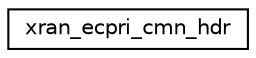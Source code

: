 digraph "Graphical Class Hierarchy"
{
 // LATEX_PDF_SIZE
  edge [fontname="Helvetica",fontsize="10",labelfontname="Helvetica",labelfontsize="10"];
  node [fontname="Helvetica",fontsize="10",shape=record];
  rankdir="LR";
  Node0 [label="xran_ecpri_cmn_hdr",height=0.2,width=0.4,color="black", fillcolor="white", style="filled",URL="$structxran__ecpri__cmn__hdr.html",tooltip=" "];
}
